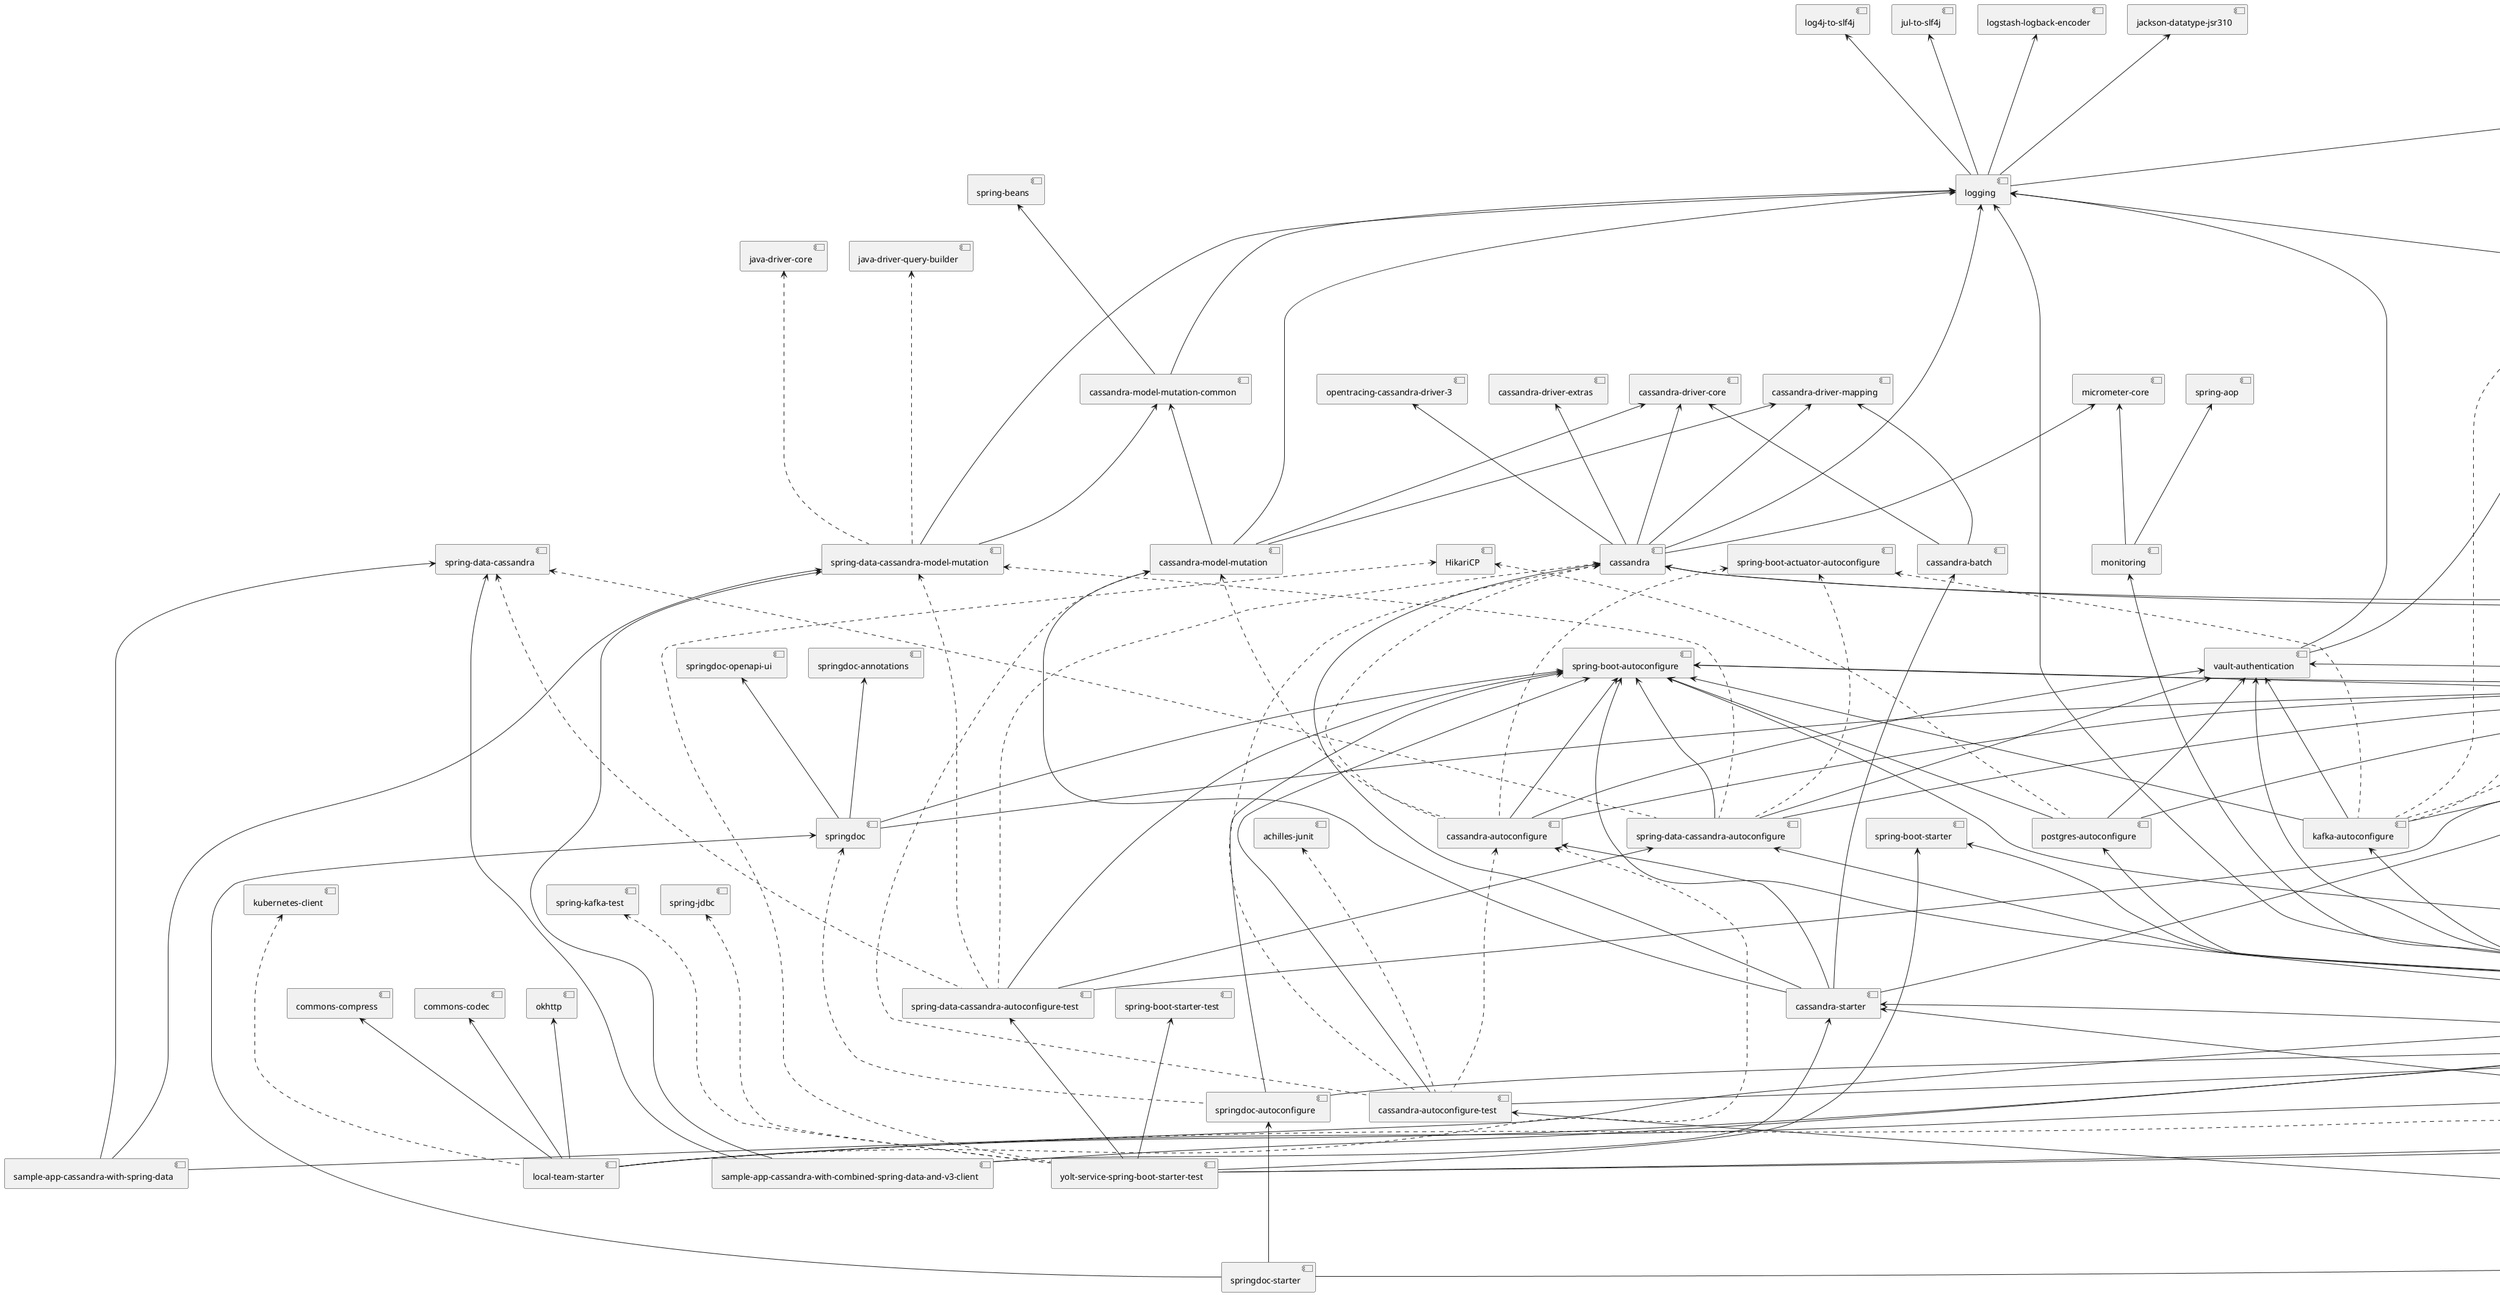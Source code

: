@startuml
[cassandra-autoconfigure-test] --up--> [spring-boot-autoconfigure]
[cassandra-autoconfigure-test] --up--> [spring-boot-configuration-processor]
[cassandra-autoconfigure-test] ...up...> [achilles-junit]
[cassandra-autoconfigure-test] ...up...> [cassandra-autoconfigure]
[cassandra-autoconfigure-test] ...up...> [cassandra-model-mutation]
[cassandra-autoconfigure-test] ...up...> [cassandra]
[cassandra-autoconfigure] --up--> [spring-boot-autoconfigure]
[cassandra-autoconfigure] --up--> [spring-boot-configuration-processor]
[cassandra-autoconfigure] --up--> [vault-authentication]
[cassandra-autoconfigure] ...up...> [cassandra-model-mutation]
[cassandra-autoconfigure] ...up...> [cassandra]
[cassandra-autoconfigure] ...up...> [spring-boot-actuator-autoconfigure]
[cassandra-batch] --up--> [cassandra-driver-core]
[cassandra-batch] --up--> [cassandra-driver-mapping]
[cassandra-external-test-database] --up--> [cassandra]
[cassandra-external-test-database] --up--> [spring-boot-configuration-processor]
[cassandra-external-test-database] --up--> [spring-context]
[cassandra-external-test-database] --up--> [spring-test]
[cassandra-model-mutation-common] --up--> [logging]
[cassandra-model-mutation-common] --up--> [spring-beans]
[cassandra-model-mutation] --up--> [cassandra-driver-core]
[cassandra-model-mutation] --up--> [cassandra-driver-mapping]
[cassandra-model-mutation] --up--> [cassandra-model-mutation-common]
[cassandra-model-mutation] --up--> [logging]
[cassandra-starter-test] --up--> [cassandra-autoconfigure-test]
[cassandra-starter-test] --up--> [cassandra-external-test-database]
[cassandra-starter-test] --up--> [cassandra-starter]
[cassandra-starter-test] --up--> [spring-boot-configuration-processor]
[cassandra-starter-test] --up--> [testsupport-cassandra]
[cassandra-starter] --up--> [cassandra-autoconfigure]
[cassandra-starter] --up--> [cassandra-batch]
[cassandra-starter] --up--> [cassandra-model-mutation]
[cassandra-starter] --up--> [cassandra]
[cassandra-starter] --up--> [spring-boot-configuration-processor]
[cassandra] --up--> [cassandra-driver-core]
[cassandra] --up--> [cassandra-driver-extras]
[cassandra] --up--> [cassandra-driver-mapping]
[cassandra] --up--> [logging]
[cassandra] --up--> [micrometer-core]
[cassandra] --up--> [opentracing-cassandra-driver-3]
[client-tokens-autoconfigure-test] --up--> [client-tokens-autoconfigure]
[client-tokens-autoconfigure-test] --up--> [spring-boot-autoconfigure]
[client-tokens-autoconfigure-test] --up--> [spring-boot-configuration-processor]
[client-tokens-autoconfigure-test] ...up...> [client-tokens-test]
[client-tokens-autoconfigure] --up--> [secrets-pipeline]
[client-tokens-autoconfigure] --up--> [spring-boot-autoconfigure]
[client-tokens-autoconfigure] --up--> [spring-boot-configuration-processor]
[client-tokens-autoconfigure] --up--> [vault-authentication]
[client-tokens-autoconfigure] ...up...> [client-tokens]
[client-tokens-autoconfigure] ...up...> [spring-webmvc]
[client-tokens-starter-test] --up--> [client-tokens-autoconfigure-test]
[client-tokens-starter-test] --up--> [client-tokens-test]
[client-tokens-starter-test] --up--> [spring-boot-configuration-processor]
[client-tokens-starter] --up--> [client-tokens-autoconfigure]
[client-tokens-starter] --up--> [client-tokens]
[client-tokens-starter] --up--> [spring-boot-configuration-processor]
[client-tokens-test] --up--> [client-tokens]
[client-tokens] --up--> [bcprov-jdk15on]
[client-tokens] --up--> [caffeine]
[client-tokens] --up--> [client-tokens-annotations]
[client-tokens] --up--> [error-handling]
[client-tokens] --up--> [jose4j]
[client-tokens] --up--> [logging]
[client-tokens] --up--> [spring-web]
[client-tokens] ...up...> [tomcat-embed-core]
[compliance] --up--> [slf4j-api]
[compliance] --up--> [spring-kafka]
[compliance] --up--> [validation-api]
[delete-user-autoconfigure] --up--> [spring-boot-autoconfigure]
[delete-user-autoconfigure] --up--> [spring-boot-configuration-processor]
[delete-user-autoconfigure] ...up...> [delete-user]
[delete-user-starter] --up--> [client-tokens-autoconfigure]
[delete-user-starter] --up--> [client-tokens]
[delete-user-starter] --up--> [delete-user-autoconfigure]
[delete-user-starter] --up--> [delete-user]
[delete-user-starter] --up--> [spring-boot-configuration-processor]
[delete-user] --up--> [client-tokens]
[delete-user] --up--> [error-handling]
[delete-user] --up--> [spring-boot-configuration-processor]
[delete-user] ...up...> [spring-web]
[delete-user] ...up...> [spring-webflux]
[error-handling] --up--> [jackson-databind]
[error-handling] --up--> [slf4j-api]
[error-handling] --up--> [swagger-annotations]
[error-handling] --up--> [swagger-annotations]
[error-handling] ...up...> [hibernate-validator]
[error-handling] ...up...> [spring-security-core]
[error-handling] ...up...> [spring-webmvc]
[error-handling] ...up...> [tomcat-embed-core]
[http] --up--> [slf4j-api]
[kafka-autoconfigure] --up--> [spring-boot-autoconfigure]
[kafka-autoconfigure] --up--> [spring-boot-configuration-processor]
[kafka-autoconfigure] --up--> [vault-authentication]
[kafka-autoconfigure] ...up...> [hibernate-validator]
[kafka-autoconfigure] ...up...> [jackson-core]
[kafka-autoconfigure] ...up...> [spring-boot-actuator-autoconfigure]
[kafka-autoconfigure] ...up...> [spring-kafka]
[kafka-external-test-cluster] --up--> [kafka]
[kafka-external-test-cluster] --up--> [spring-boot-autoconfigure]
[kafka-external-test-cluster] --up--> [spring-boot-configuration-processor]
[kafka-external-test-cluster] --up--> [spring-test]
[kafka-external-test-cluster] ...up...> [spring-kafka]
[local-team-starter] --up--> [commons-codec]
[local-team-starter] --up--> [commons-compress]
[local-team-starter] --up--> [okhttp]
[local-team-starter] --up--> [spring-boot-configuration-processor]
[local-team-starter] --up--> [yolt-service-spring-boot-starter]
[local-team-starter] ...up...> [cassandra-autoconfigure]
[local-team-starter] ...up...> [kubernetes-client]
[local-team-starter] ...up...> [spring-kafka]
[logging-test] --up--> [junit-jupiter-api]
[logging-test] --up--> [logback-classic]
[logging] --up--> [jackson-datatype-jsr310]
[logging] --up--> [jul-to-slf4j]
[logging] --up--> [log4j-to-slf4j]
[logging] --up--> [logback-classic]
[logging] --up--> [logstash-logback-encoder]
[lovebird-commons] ...up...> [lombok]
[monitoring] --up--> [micrometer-core]
[monitoring] --up--> [spring-aop]
[postgres-autoconfigure] --up--> [spring-boot-autoconfigure]
[postgres-autoconfigure] --up--> [spring-boot-configuration-processor]
[postgres-autoconfigure] --up--> [vault-authentication]
[postgres-autoconfigure] ...up...> [HikariCP]
[postgres-external-test-database] --up--> [postgresql]
[postgres-external-test-database] --up--> [spring-boot-configuration-processor]
[postgres-external-test-database] --up--> [spring-context]
[postgres-external-test-database] --up--> [spring-test]
[sample-app-cassandra-with-combined-spring-data-and-v3-client] --up--> [cassandra-starter]
[sample-app-cassandra-with-combined-spring-data-and-v3-client] --up--> [spring-data-cassandra-model-mutation]
[sample-app-cassandra-with-combined-spring-data-and-v3-client] --up--> [spring-data-cassandra]
[sample-app-cassandra-with-combined-spring-data-and-v3-client] --up--> [yolt-service-spring-boot-starter]
[sample-app-cassandra-with-spring-data] --up--> [spring-data-cassandra-model-mutation]
[sample-app-cassandra-with-spring-data] --up--> [spring-data-cassandra]
[sample-app-cassandra-with-spring-data] --up--> [yolt-service-spring-boot-starter]
[sample-app-cassandra-with-v3-client] --up--> [cassandra-starter]
[sample-app-cassandra-with-v3-client] --up--> [yolt-service-spring-boot-starter]
[sample-app-kafka-client-tokens] --up--> [client-tokens-starter]
[sample-app-kafka-client-tokens] --up--> [spring-kafka]
[sample-app-kafka-client-tokens] --up--> [yolt-service-spring-boot-starter]
[sample-app-kafka] --up--> [spring-kafka]
[sample-app-kafka] --up--> [yolt-service-spring-boot-starter]
[sample-app-postgres] --up--> [flyway-core]
[sample-app-postgres] --up--> [postgresql]
[sample-app-postgres] --up--> [spring-boot-starter-data-jpa]
[sample-app-postgres] --up--> [yolt-service-spring-boot-starter]
[sample-app-reactive] --up--> [spring-boot-starter-webflux]
[sample-app-reactive] --up--> [yolt-service-spring-boot-starter]
[sample-app-web-client-tokens] --up--> [client-tokens-starter]
[sample-app-web-client-tokens] --up--> [spring-boot-starter-web]
[sample-app-web-client-tokens] --up--> [yolt-service-spring-boot-starter]
[sample-app-web] --up--> [spring-boot-starter-web]
[sample-app-web] --up--> [yolt-service-spring-boot-starter]
[secrets-pipeline] --up--> [bcprov-jdk15on]
[secrets-pipeline] --up--> [jose4j]
[secrets-pipeline] --up--> [jpgpj]
[secrets-pipeline] --up--> [security-utils]
[secrets-pipeline] --up--> [spring-core]
[spring-data-cassandra-autoconfigure-test] --up--> [spring-boot-autoconfigure]
[spring-data-cassandra-autoconfigure-test] --up--> [spring-boot-configuration-processor]
[spring-data-cassandra-autoconfigure-test] --up--> [spring-data-cassandra-autoconfigure]
[spring-data-cassandra-autoconfigure-test] ...up...> [cassandra]
[spring-data-cassandra-autoconfigure-test] ...up...> [spring-data-cassandra-model-mutation]
[spring-data-cassandra-autoconfigure-test] ...up...> [spring-data-cassandra]
[spring-data-cassandra-autoconfigure] --up--> [spring-boot-autoconfigure]
[spring-data-cassandra-autoconfigure] --up--> [spring-boot-configuration-processor]
[spring-data-cassandra-autoconfigure] --up--> [vault-authentication]
[spring-data-cassandra-autoconfigure] ...up...> [spring-boot-actuator-autoconfigure]
[spring-data-cassandra-autoconfigure] ...up...> [spring-data-cassandra-model-mutation]
[spring-data-cassandra-autoconfigure] ...up...> [spring-data-cassandra]
[spring-data-cassandra-model-mutation] --up--> [cassandra-model-mutation-common]
[spring-data-cassandra-model-mutation] --up--> [logging]
[spring-data-cassandra-model-mutation] ...up...> [java-driver-core]
[spring-data-cassandra-model-mutation] ...up...> [java-driver-query-builder]
[springdoc-autoconfigure] --up--> [spring-boot-autoconfigure]
[springdoc-autoconfigure] --up--> [spring-boot-configuration-processor]
[springdoc-autoconfigure] ...up...> [springdoc]
[springdoc-starter] --up--> [spring-boot-configuration-processor]
[springdoc-starter] --up--> [springdoc-autoconfigure]
[springdoc-starter] --up--> [springdoc]
[springdoc] --up--> [spring-boot-autoconfigure]
[springdoc] --up--> [spring-boot-configuration-processor]
[springdoc] --up--> [springdoc-annotations]
[springdoc] --up--> [springdoc-openapi-ui]
[testsupport-cassandra] --up--> [assertj-core]
[testsupport-cassandra] --up--> [cassandra]
[testsupport-cassandra] --up--> [json-path]
[testsupport-cassandra] --up--> [junit-jupiter]
[testsupport-cassandra] --up--> [mockito-core]
[testsupport-cassandra] --up--> [spring-context]
[testsupport-cassandra] --up--> [spring-test]
[vault-authentication] --up--> [bcprov-jdk15on]
[vault-authentication] --up--> [logging]
[yolt-service-spring-boot-starter-test] --up--> [spring-boot-configuration-processor]
[yolt-service-spring-boot-starter-test] --up--> [spring-boot-starter-test]
[yolt-service-spring-boot-starter-test] --up--> [spring-boot-starter]
[yolt-service-spring-boot-starter-test] --up--> [spring-data-cassandra-autoconfigure-test]
[yolt-service-spring-boot-starter-test] --up--> [yolt-service-spring-boot-starter]
[yolt-service-spring-boot-starter-test] ...up...> [HikariCP]
[yolt-service-spring-boot-starter-test] ...up...> [spring-jdbc]
[yolt-service-spring-boot-starter-test] ...up...> [spring-kafka-test]
[yolt-service-spring-boot-starter] --up--> [error-handling]
[yolt-service-spring-boot-starter] --up--> [http]
[yolt-service-spring-boot-starter] --up--> [kafka-autoconfigure]
[yolt-service-spring-boot-starter] --up--> [logging]
[yolt-service-spring-boot-starter] --up--> [micrometer-registry-prometheus]
[yolt-service-spring-boot-starter] --up--> [monitoring]
[yolt-service-spring-boot-starter] --up--> [postgres-autoconfigure]
[yolt-service-spring-boot-starter] --up--> [secrets-pipeline]
[yolt-service-spring-boot-starter] --up--> [spring-boot-configuration-processor]
[yolt-service-spring-boot-starter] --up--> [spring-boot-starter-actuator]
[yolt-service-spring-boot-starter] --up--> [spring-boot-starter-aop]
[yolt-service-spring-boot-starter] --up--> [spring-boot-starter-logging]
[yolt-service-spring-boot-starter] --up--> [spring-boot-starter-validation]
[yolt-service-spring-boot-starter] --up--> [spring-boot-starter]
[yolt-service-spring-boot-starter] --up--> [spring-cloud-starter-bootstrap]
[yolt-service-spring-boot-starter] --up--> [spring-cloud-starter-config]
[yolt-service-spring-boot-starter] --up--> [spring-cloud-starter-sleuth]
[yolt-service-spring-boot-starter] --up--> [spring-data-cassandra-autoconfigure]
[yolt-service-spring-boot-starter] --up--> [vault-authentication]
[yolt-service-spring-boot-starter] ...up...> [auth]
[yolt-service-spring-boot-starter] ...up...> [spring-boot-starter-web]
[yolt-service-spring-boot-starter] ...up...> [spring-boot-starter-webflux]
@enduml
